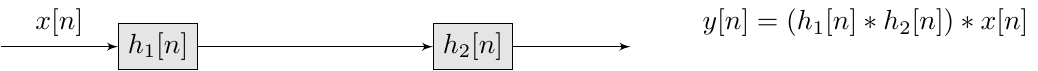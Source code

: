 \documentclass{standalone}
\usepackage{tikz}
\usetikzlibrary{calc}
\usetikzlibrary{positioning}
\usetikzlibrary{shapes,arrows,decorations.pathreplacing,decorations.markings}
\tikzstyle{block} = [draw, fill=gray!20, rectangle]
\tikzstyle{sum} = [draw, fill=gray!20, circle, node distance=1cm]
\tikzstyle{input} = [coordinate]
\tikzstyle{output} = [coordinate]
\tikzstyle{pinstyle} = [pin edge={to-,thin,black}]
\usepackage{pgfplots}
 \pgfplotsset{compat=1.13}
 \usepackage{transparent}

\begin{document}
\begin{tikzpicture}[auto, node distance=2cm,>=latex',scale=1, every node/.style={transform shape}]
    % We start by placing the blocks
    \node [input, name=input] {};
    \node [block, right of=input] (system1) {$h_1[n]$};
    \node [block, right of=system1,node distance=4cm] (system2) {$h_2[n]$};
    \node [output, right of=system2] (output) {};

    \draw [draw,->] (input) -- node {$x[n]$} (system1);
    \draw [->] (system1) -- (system2);
    \draw [->] (system2) -- node[pos=3] {$y[n] = \left(h_1[n]*h_2[n]\right)*x[n]$} (output);
\end{tikzpicture}
\end{document}
